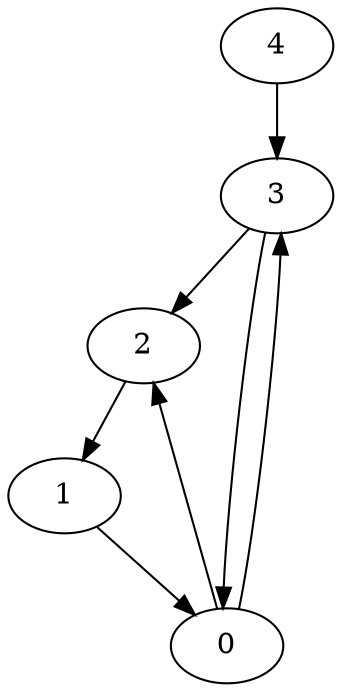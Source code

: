 digraph {
"4"[label="4"];
"3"[label="3"];
"2"[label="2"];
"1"[label="1"];
"0"[label="0"];
"0" -> "2";
"0" -> "3";
"1" -> "0";
"2" -> "1";
"3" -> "0";
"3" -> "2";
"4" -> "3";
}